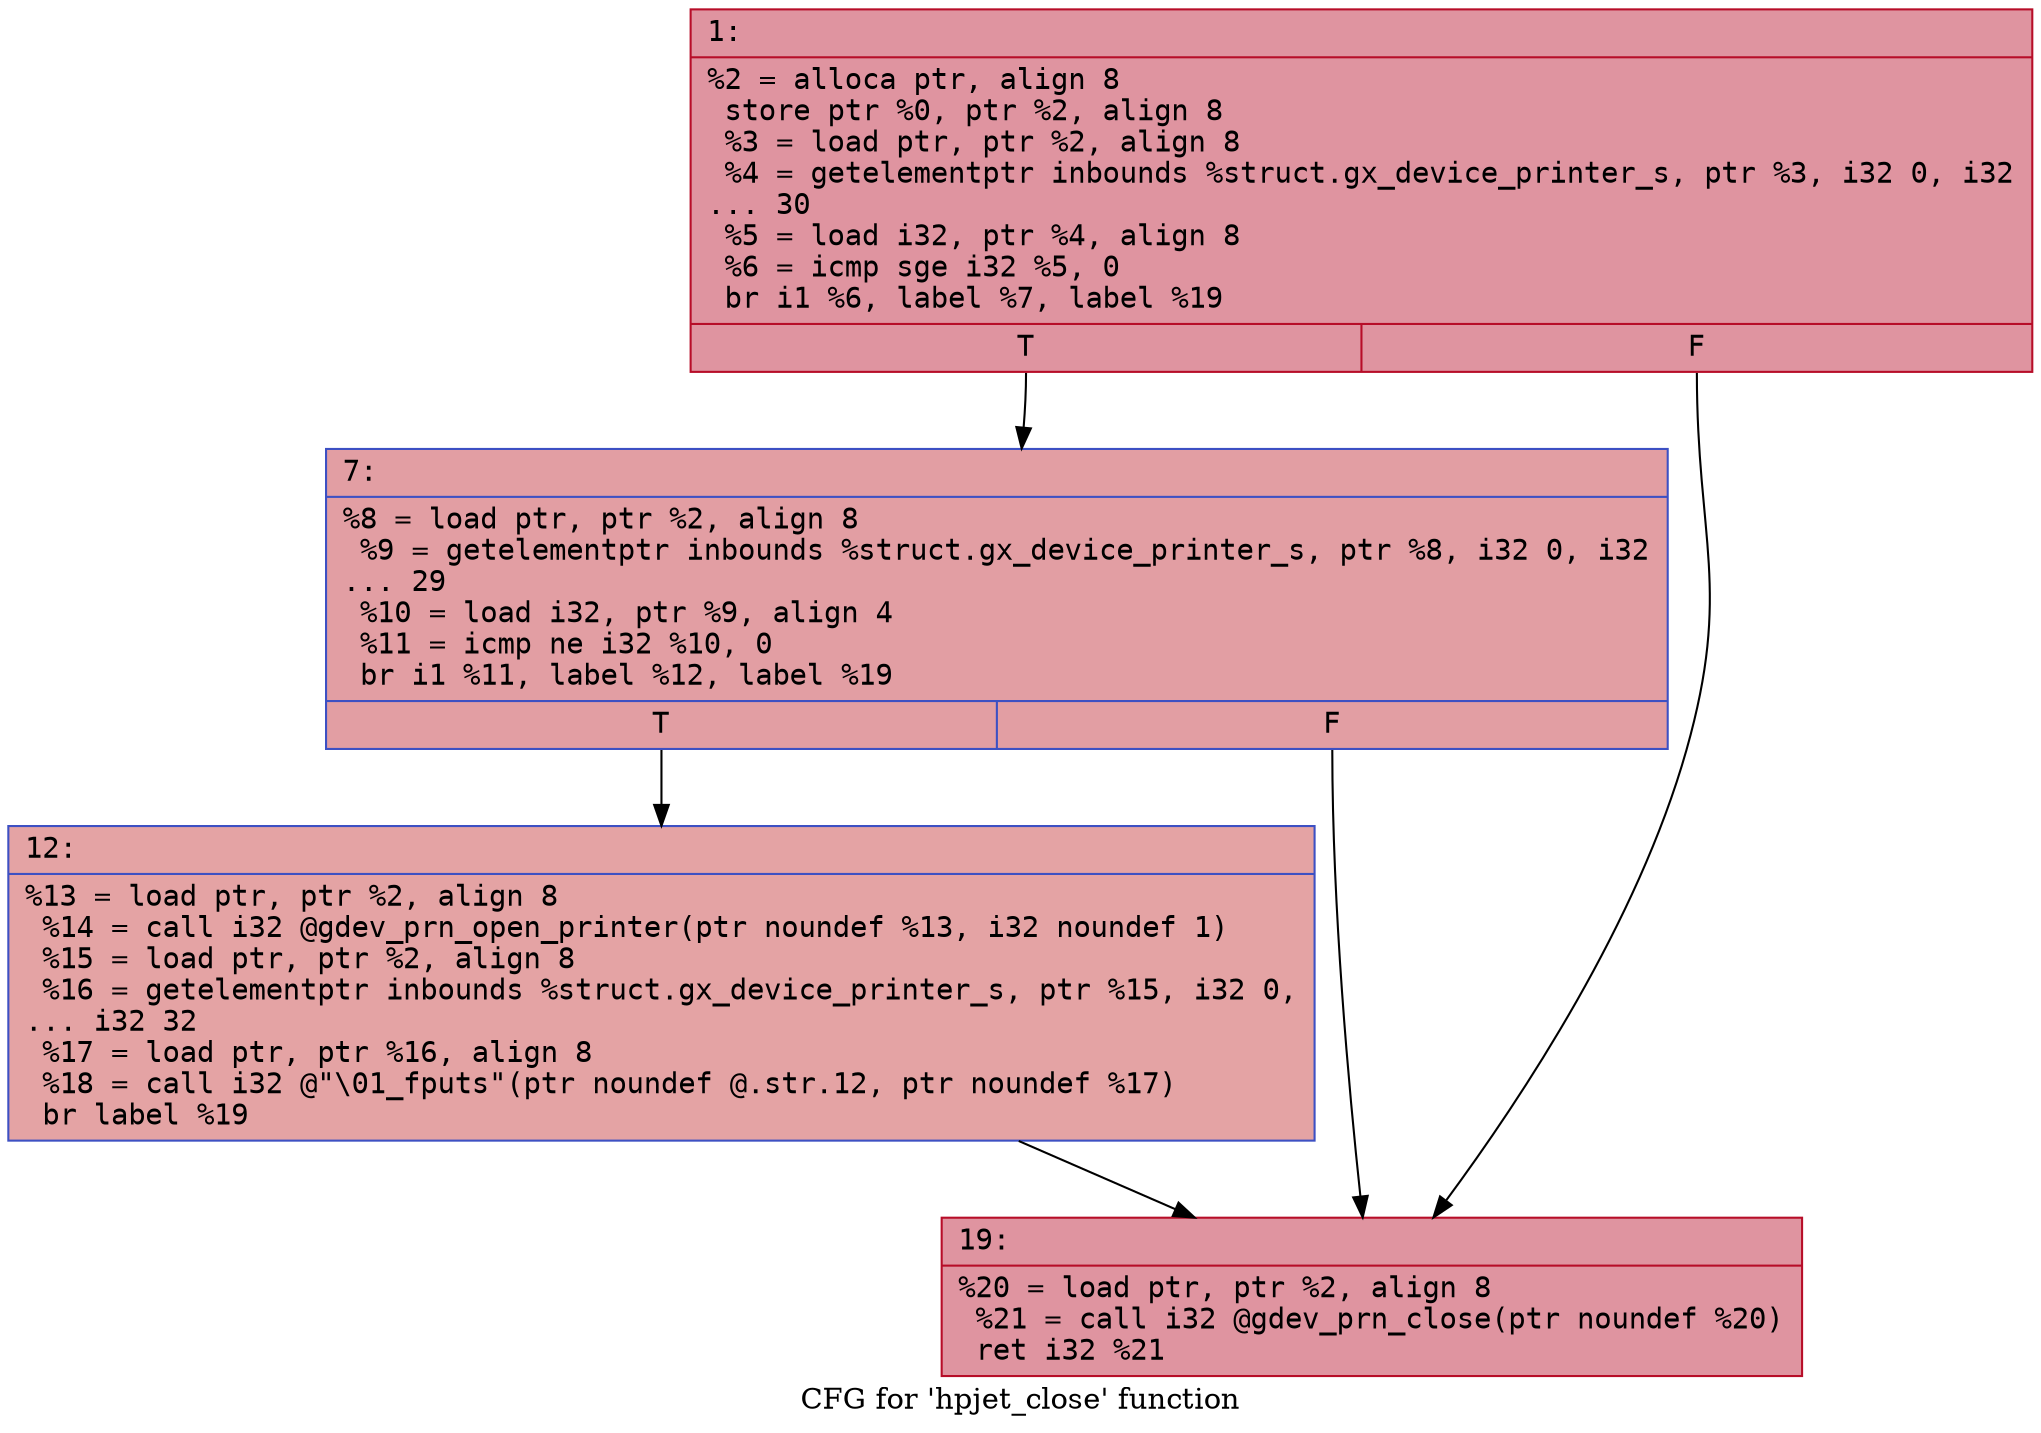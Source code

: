 digraph "CFG for 'hpjet_close' function" {
	label="CFG for 'hpjet_close' function";

	Node0x600000feec10 [shape=record,color="#b70d28ff", style=filled, fillcolor="#b70d2870" fontname="Courier",label="{1:\l|  %2 = alloca ptr, align 8\l  store ptr %0, ptr %2, align 8\l  %3 = load ptr, ptr %2, align 8\l  %4 = getelementptr inbounds %struct.gx_device_printer_s, ptr %3, i32 0, i32\l... 30\l  %5 = load i32, ptr %4, align 8\l  %6 = icmp sge i32 %5, 0\l  br i1 %6, label %7, label %19\l|{<s0>T|<s1>F}}"];
	Node0x600000feec10:s0 -> Node0x600000feec60[tooltip="1 -> 7\nProbability 50.00%" ];
	Node0x600000feec10:s1 -> Node0x600000feed00[tooltip="1 -> 19\nProbability 50.00%" ];
	Node0x600000feec60 [shape=record,color="#3d50c3ff", style=filled, fillcolor="#be242e70" fontname="Courier",label="{7:\l|  %8 = load ptr, ptr %2, align 8\l  %9 = getelementptr inbounds %struct.gx_device_printer_s, ptr %8, i32 0, i32\l... 29\l  %10 = load i32, ptr %9, align 4\l  %11 = icmp ne i32 %10, 0\l  br i1 %11, label %12, label %19\l|{<s0>T|<s1>F}}"];
	Node0x600000feec60:s0 -> Node0x600000feecb0[tooltip="7 -> 12\nProbability 62.50%" ];
	Node0x600000feec60:s1 -> Node0x600000feed00[tooltip="7 -> 19\nProbability 37.50%" ];
	Node0x600000feecb0 [shape=record,color="#3d50c3ff", style=filled, fillcolor="#c32e3170" fontname="Courier",label="{12:\l|  %13 = load ptr, ptr %2, align 8\l  %14 = call i32 @gdev_prn_open_printer(ptr noundef %13, i32 noundef 1)\l  %15 = load ptr, ptr %2, align 8\l  %16 = getelementptr inbounds %struct.gx_device_printer_s, ptr %15, i32 0,\l... i32 32\l  %17 = load ptr, ptr %16, align 8\l  %18 = call i32 @\"\\01_fputs\"(ptr noundef @.str.12, ptr noundef %17)\l  br label %19\l}"];
	Node0x600000feecb0 -> Node0x600000feed00[tooltip="12 -> 19\nProbability 100.00%" ];
	Node0x600000feed00 [shape=record,color="#b70d28ff", style=filled, fillcolor="#b70d2870" fontname="Courier",label="{19:\l|  %20 = load ptr, ptr %2, align 8\l  %21 = call i32 @gdev_prn_close(ptr noundef %20)\l  ret i32 %21\l}"];
}
